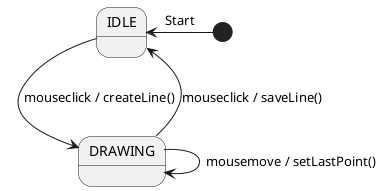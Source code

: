 @startuml


state IDLE {

}

state DRAWING {

}

[*] --left-> IDLE : Start
IDLE --> DRAWING : mouseclick / createLine()
DRAWING --> DRAWING : mousemove / setLastPoint()
DRAWING --> IDLE : mouseclick / saveLine()


@enduml